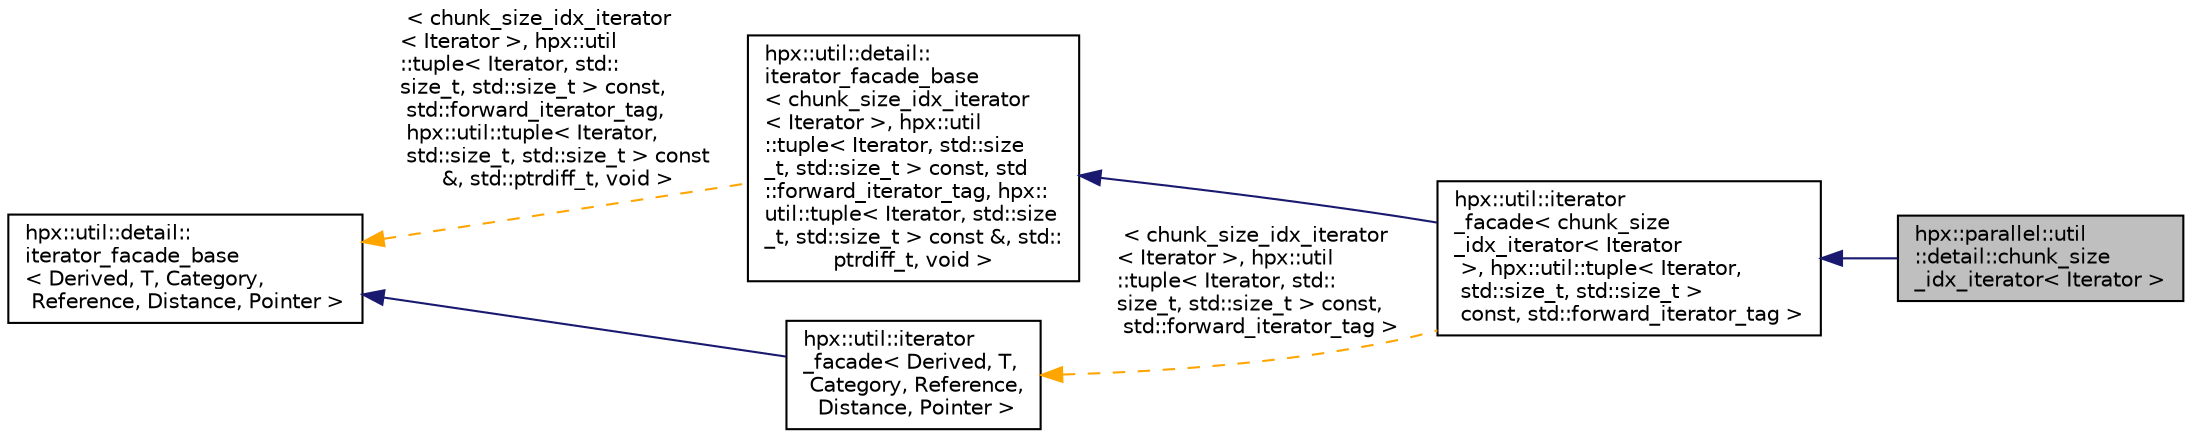 digraph "hpx::parallel::util::detail::chunk_size_idx_iterator&lt; Iterator &gt;"
{
  edge [fontname="Helvetica",fontsize="10",labelfontname="Helvetica",labelfontsize="10"];
  node [fontname="Helvetica",fontsize="10",shape=record];
  rankdir="LR";
  Node0 [label="hpx::parallel::util\l::detail::chunk_size\l_idx_iterator\< Iterator \>",height=0.2,width=0.4,color="black", fillcolor="grey75", style="filled", fontcolor="black"];
  Node1 -> Node0 [dir="back",color="midnightblue",fontsize="10",style="solid",fontname="Helvetica"];
  Node1 [label="hpx::util::iterator\l_facade\< chunk_size\l_idx_iterator\< Iterator\l \>, hpx::util::tuple\< Iterator,\l std::size_t, std::size_t \>\l const, std::forward_iterator_tag \>",height=0.2,width=0.4,color="black", fillcolor="white", style="filled",URL="$db/d7c/structhpx_1_1util_1_1iterator__facade.html"];
  Node2 -> Node1 [dir="back",color="midnightblue",fontsize="10",style="solid",fontname="Helvetica"];
  Node2 [label="hpx::util::detail::\literator_facade_base\l\< chunk_size_idx_iterator\l\< Iterator \>, hpx::util\l::tuple\< Iterator, std::size\l_t, std::size_t \> const, std\l::forward_iterator_tag, hpx::\lutil::tuple\< Iterator, std::size\l_t, std::size_t \> const &, std::\lptrdiff_t, void \>",height=0.2,width=0.4,color="black", fillcolor="white", style="filled",URL="$d5/d11/classhpx_1_1util_1_1detail_1_1iterator__facade__base.html"];
  Node3 -> Node2 [dir="back",color="orange",fontsize="10",style="dashed",label=" \< chunk_size_idx_iterator\l\< Iterator \>, hpx::util\l::tuple\< Iterator, std::\lsize_t, std::size_t \> const,\l std::forward_iterator_tag,\l hpx::util::tuple\< Iterator,\l std::size_t, std::size_t \> const\l &, std::ptrdiff_t, void \>" ,fontname="Helvetica"];
  Node3 [label="hpx::util::detail::\literator_facade_base\l\< Derived, T, Category,\l Reference, Distance, Pointer \>",height=0.2,width=0.4,color="black", fillcolor="white", style="filled",URL="$d5/d11/classhpx_1_1util_1_1detail_1_1iterator__facade__base.html"];
  Node4 -> Node1 [dir="back",color="orange",fontsize="10",style="dashed",label=" \< chunk_size_idx_iterator\l\< Iterator \>, hpx::util\l::tuple\< Iterator, std::\lsize_t, std::size_t \> const,\l std::forward_iterator_tag \>" ,fontname="Helvetica"];
  Node4 [label="hpx::util::iterator\l_facade\< Derived, T,\l Category, Reference,\l Distance, Pointer \>",height=0.2,width=0.4,color="black", fillcolor="white", style="filled",URL="$db/d7c/structhpx_1_1util_1_1iterator__facade.html"];
  Node3 -> Node4 [dir="back",color="midnightblue",fontsize="10",style="solid",fontname="Helvetica"];
}
